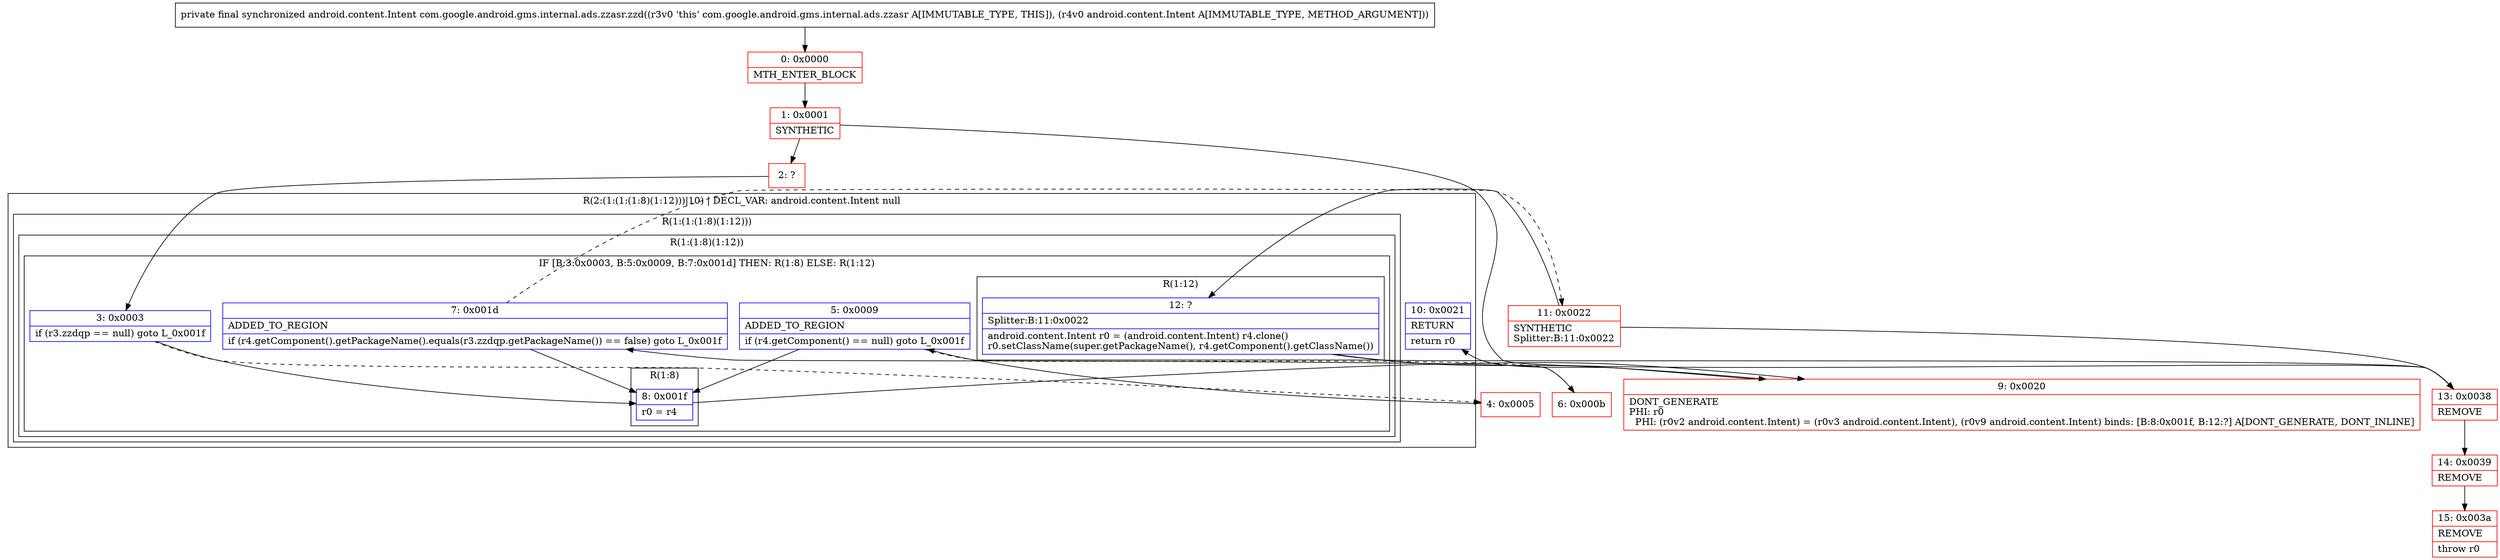 digraph "CFG forcom.google.android.gms.internal.ads.zzasr.zzd(Landroid\/content\/Intent;)Landroid\/content\/Intent;" {
subgraph cluster_Region_1430508640 {
label = "R(2:(1:(1:(1:8)(1:12)))|10) | DECL_VAR: android.content.Intent null\l";
node [shape=record,color=blue];
subgraph cluster_Region_692113143 {
label = "R(1:(1:(1:8)(1:12)))";
node [shape=record,color=blue];
subgraph cluster_Region_1541225166 {
label = "R(1:(1:8)(1:12))";
node [shape=record,color=blue];
subgraph cluster_IfRegion_166909132 {
label = "IF [B:3:0x0003, B:5:0x0009, B:7:0x001d] THEN: R(1:8) ELSE: R(1:12)";
node [shape=record,color=blue];
Node_3 [shape=record,label="{3\:\ 0x0003|if (r3.zzdqp == null) goto L_0x001f\l}"];
Node_5 [shape=record,label="{5\:\ 0x0009|ADDED_TO_REGION\l|if (r4.getComponent() == null) goto L_0x001f\l}"];
Node_7 [shape=record,label="{7\:\ 0x001d|ADDED_TO_REGION\l|if (r4.getComponent().getPackageName().equals(r3.zzdqp.getPackageName()) == false) goto L_0x001f\l}"];
subgraph cluster_Region_2082140321 {
label = "R(1:8)";
node [shape=record,color=blue];
Node_8 [shape=record,label="{8\:\ 0x001f|r0 = r4\l}"];
}
subgraph cluster_Region_2071727652 {
label = "R(1:12)";
node [shape=record,color=blue];
Node_12 [shape=record,label="{12\:\ ?|Splitter:B:11:0x0022\l|android.content.Intent r0 = (android.content.Intent) r4.clone()\lr0.setClassName(super.getPackageName(), r4.getComponent().getClassName())\l}"];
}
}
}
}
Node_10 [shape=record,label="{10\:\ 0x0021|RETURN\l|return r0\l}"];
}
Node_0 [shape=record,color=red,label="{0\:\ 0x0000|MTH_ENTER_BLOCK\l}"];
Node_1 [shape=record,color=red,label="{1\:\ 0x0001|SYNTHETIC\l}"];
Node_2 [shape=record,color=red,label="{2\:\ ?}"];
Node_4 [shape=record,color=red,label="{4\:\ 0x0005}"];
Node_6 [shape=record,color=red,label="{6\:\ 0x000b}"];
Node_9 [shape=record,color=red,label="{9\:\ 0x0020|DONT_GENERATE\lPHI: r0 \l  PHI: (r0v2 android.content.Intent) = (r0v3 android.content.Intent), (r0v9 android.content.Intent) binds: [B:8:0x001f, B:12:?] A[DONT_GENERATE, DONT_INLINE]\l}"];
Node_11 [shape=record,color=red,label="{11\:\ 0x0022|SYNTHETIC\lSplitter:B:11:0x0022\l}"];
Node_13 [shape=record,color=red,label="{13\:\ 0x0038|REMOVE\l}"];
Node_14 [shape=record,color=red,label="{14\:\ 0x0039|REMOVE\l}"];
Node_15 [shape=record,color=red,label="{15\:\ 0x003a|REMOVE\l|throw r0\l}"];
MethodNode[shape=record,label="{private final synchronized android.content.Intent com.google.android.gms.internal.ads.zzasr.zzd((r3v0 'this' com.google.android.gms.internal.ads.zzasr A[IMMUTABLE_TYPE, THIS]), (r4v0 android.content.Intent A[IMMUTABLE_TYPE, METHOD_ARGUMENT])) }"];
MethodNode -> Node_0;
Node_3 -> Node_4[style=dashed];
Node_3 -> Node_8;
Node_5 -> Node_6[style=dashed];
Node_5 -> Node_8;
Node_7 -> Node_8;
Node_7 -> Node_11[style=dashed];
Node_8 -> Node_9;
Node_12 -> Node_13;
Node_12 -> Node_9;
Node_0 -> Node_1;
Node_1 -> Node_2;
Node_1 -> Node_13;
Node_2 -> Node_3;
Node_4 -> Node_5;
Node_6 -> Node_7;
Node_9 -> Node_10;
Node_11 -> Node_12;
Node_11 -> Node_13;
Node_13 -> Node_14;
Node_14 -> Node_15;
}

